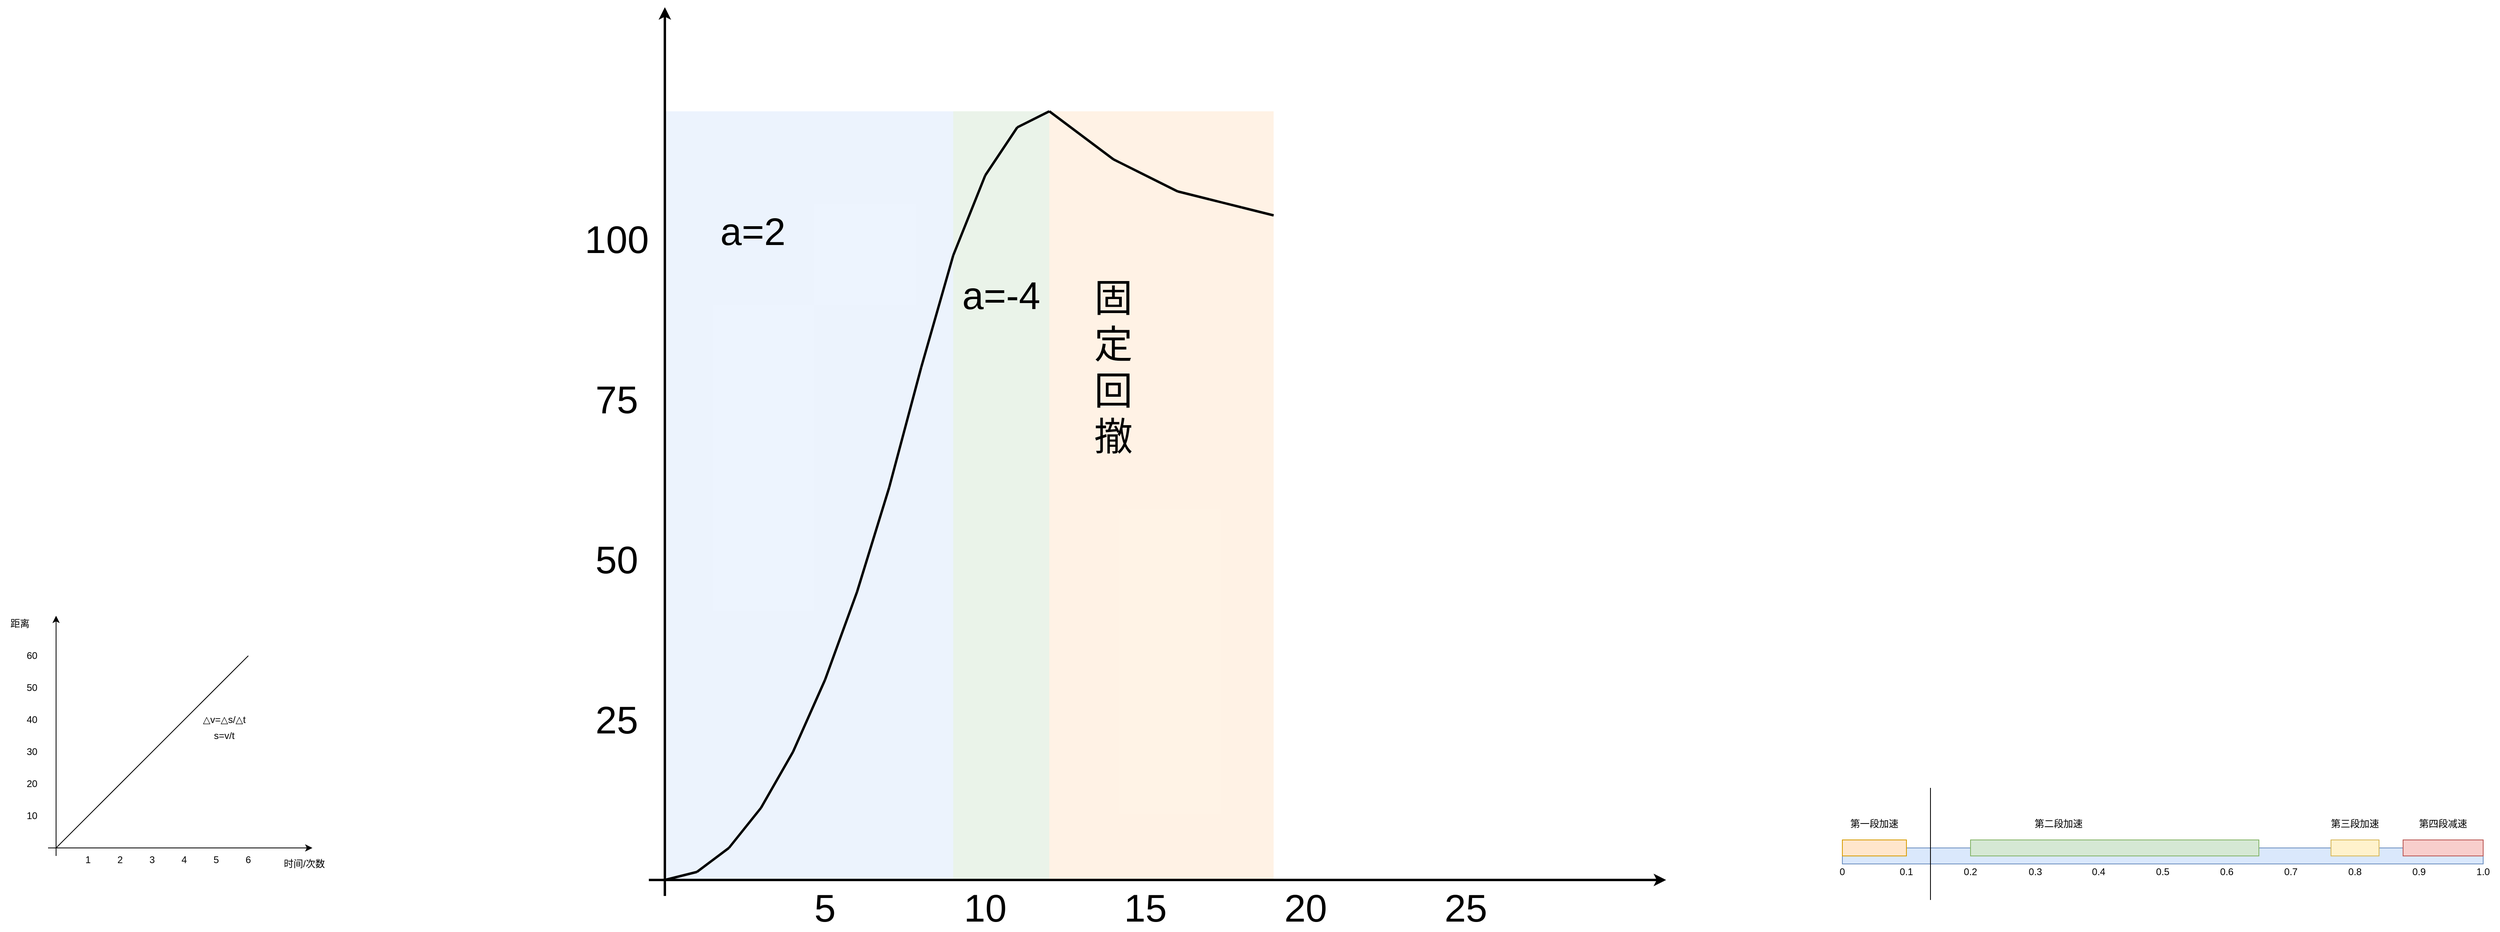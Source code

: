 <mxfile version="12.9.13" type="device"><diagram id="yZ6h5tJVhFr7oTZX8dEm" name="第 1 页"><mxGraphModel dx="1951" dy="2009" grid="1" gridSize="10" guides="1" tooltips="1" connect="1" arrows="1" fold="1" page="0" pageScale="1" pageWidth="827" pageHeight="1169" math="0" shadow="0"><root><mxCell id="0"/><mxCell id="1" parent="0"/><mxCell id="MFqDTdo8Ld3oD1qtgcwS-71" value="" style="rounded=0;whiteSpace=wrap;html=1;fontSize=48;fillColor=#ffe6cc;strokeColor=none;opacity=50;" parent="1" vertex="1"><mxGeometry x="1200" y="-640" width="280" height="960" as="geometry"/></mxCell><mxCell id="MFqDTdo8Ld3oD1qtgcwS-69" value="" style="rounded=0;whiteSpace=wrap;html=1;fontSize=48;fillColor=#d5e8d4;strokeColor=none;opacity=50;" parent="1" vertex="1"><mxGeometry x="1080" y="-640" width="120" height="960" as="geometry"/></mxCell><mxCell id="MFqDTdo8Ld3oD1qtgcwS-67" value="" style="rounded=0;whiteSpace=wrap;html=1;fontSize=48;fillColor=#dae8fc;strokeColor=none;opacity=50;" parent="1" vertex="1"><mxGeometry x="720" y="-640" width="360" height="960" as="geometry"/></mxCell><mxCell id="MFqDTdo8Ld3oD1qtgcwS-1" value="" style="endArrow=classic;html=1;" parent="1" edge="1"><mxGeometry width="50" height="50" relative="1" as="geometry"><mxPoint x="-40" y="290" as="sourcePoint"/><mxPoint x="-40" y="-10" as="targetPoint"/></mxGeometry></mxCell><mxCell id="MFqDTdo8Ld3oD1qtgcwS-2" value="" style="endArrow=classic;html=1;" parent="1" edge="1"><mxGeometry width="50" height="50" relative="1" as="geometry"><mxPoint x="-50" y="280" as="sourcePoint"/><mxPoint x="280" y="280" as="targetPoint"/></mxGeometry></mxCell><mxCell id="MFqDTdo8Ld3oD1qtgcwS-3" value="10" style="text;html=1;strokeColor=none;fillColor=none;align=center;verticalAlign=middle;whiteSpace=wrap;rounded=0;" parent="1" vertex="1"><mxGeometry x="-90" y="230" width="40" height="20" as="geometry"/></mxCell><mxCell id="MFqDTdo8Ld3oD1qtgcwS-4" value="40" style="text;html=1;strokeColor=none;fillColor=none;align=center;verticalAlign=middle;whiteSpace=wrap;rounded=0;" parent="1" vertex="1"><mxGeometry x="-90" y="110" width="40" height="20" as="geometry"/></mxCell><mxCell id="MFqDTdo8Ld3oD1qtgcwS-5" value="50" style="text;html=1;strokeColor=none;fillColor=none;align=center;verticalAlign=middle;whiteSpace=wrap;rounded=0;" parent="1" vertex="1"><mxGeometry x="-90" y="70" width="40" height="20" as="geometry"/></mxCell><mxCell id="MFqDTdo8Ld3oD1qtgcwS-6" value="2" style="text;html=1;strokeColor=none;fillColor=none;align=center;verticalAlign=middle;whiteSpace=wrap;rounded=0;" parent="1" vertex="1"><mxGeometry x="20" y="285" width="40" height="20" as="geometry"/></mxCell><mxCell id="MFqDTdo8Ld3oD1qtgcwS-7" value="4" style="text;html=1;strokeColor=none;fillColor=none;align=center;verticalAlign=middle;whiteSpace=wrap;rounded=0;" parent="1" vertex="1"><mxGeometry x="100" y="285" width="40" height="20" as="geometry"/></mxCell><mxCell id="MFqDTdo8Ld3oD1qtgcwS-8" value="6" style="text;html=1;strokeColor=none;fillColor=none;align=center;verticalAlign=middle;whiteSpace=wrap;rounded=0;" parent="1" vertex="1"><mxGeometry x="180" y="290" width="40" height="10" as="geometry"/></mxCell><mxCell id="MFqDTdo8Ld3oD1qtgcwS-10" value="" style="endArrow=none;html=1;" parent="1" edge="1"><mxGeometry width="50" height="50" relative="1" as="geometry"><mxPoint x="-40" y="280" as="sourcePoint"/><mxPoint x="200" y="40" as="targetPoint"/></mxGeometry></mxCell><mxCell id="MFqDTdo8Ld3oD1qtgcwS-11" value="时间/次数&lt;br&gt;" style="text;html=1;strokeColor=none;fillColor=none;align=center;verticalAlign=middle;whiteSpace=wrap;rounded=0;" parent="1" vertex="1"><mxGeometry x="240" y="290" width="60" height="20" as="geometry"/></mxCell><mxCell id="MFqDTdo8Ld3oD1qtgcwS-12" value="距离" style="text;html=1;strokeColor=none;fillColor=none;align=center;verticalAlign=middle;whiteSpace=wrap;rounded=0;" parent="1" vertex="1"><mxGeometry x="-110" y="-10" width="50" height="20" as="geometry"/></mxCell><mxCell id="MFqDTdo8Ld3oD1qtgcwS-13" value="△v=△s/△t" style="text;html=1;strokeColor=none;fillColor=none;align=center;verticalAlign=middle;whiteSpace=wrap;rounded=0;" parent="1" vertex="1"><mxGeometry x="140" y="110" width="60" height="20" as="geometry"/></mxCell><mxCell id="MFqDTdo8Ld3oD1qtgcwS-14" value="s=v/t" style="text;html=1;strokeColor=none;fillColor=none;align=center;verticalAlign=middle;whiteSpace=wrap;rounded=0;" parent="1" vertex="1"><mxGeometry x="140" y="130" width="60" height="20" as="geometry"/></mxCell><mxCell id="MFqDTdo8Ld3oD1qtgcwS-15" value="" style="endArrow=classic;html=1;strokeWidth=3;" parent="1" edge="1"><mxGeometry width="50" height="50" relative="1" as="geometry"><mxPoint x="700" y="320" as="sourcePoint"/><mxPoint x="1970" y="320" as="targetPoint"/></mxGeometry></mxCell><mxCell id="MFqDTdo8Ld3oD1qtgcwS-16" value="" style="endArrow=classic;html=1;strokeWidth=3;" parent="1" edge="1"><mxGeometry width="50" height="50" relative="1" as="geometry"><mxPoint x="720" y="340" as="sourcePoint"/><mxPoint x="720" y="-770" as="targetPoint"/></mxGeometry></mxCell><mxCell id="MFqDTdo8Ld3oD1qtgcwS-41" value="" style="endArrow=none;html=1;strokeWidth=3;" parent="1" edge="1"><mxGeometry width="50" height="50" relative="1" as="geometry"><mxPoint x="720" y="320" as="sourcePoint"/><mxPoint x="760" y="310" as="targetPoint"/></mxGeometry></mxCell><mxCell id="MFqDTdo8Ld3oD1qtgcwS-42" value="" style="endArrow=none;html=1;strokeWidth=3;" parent="1" edge="1"><mxGeometry width="50" height="50" relative="1" as="geometry"><mxPoint x="760" y="310" as="sourcePoint"/><mxPoint x="800" y="280" as="targetPoint"/></mxGeometry></mxCell><mxCell id="MFqDTdo8Ld3oD1qtgcwS-43" value="" style="endArrow=none;html=1;strokeWidth=3;" parent="1" edge="1"><mxGeometry width="50" height="50" relative="1" as="geometry"><mxPoint x="800" y="280" as="sourcePoint"/><mxPoint x="840" y="230" as="targetPoint"/></mxGeometry></mxCell><mxCell id="MFqDTdo8Ld3oD1qtgcwS-44" value="" style="endArrow=none;html=1;strokeWidth=3;" parent="1" edge="1"><mxGeometry width="50" height="50" relative="1" as="geometry"><mxPoint x="840" y="230" as="sourcePoint"/><mxPoint x="880" y="160" as="targetPoint"/></mxGeometry></mxCell><mxCell id="MFqDTdo8Ld3oD1qtgcwS-45" value="" style="endArrow=none;html=1;strokeWidth=3;" parent="1" edge="1"><mxGeometry width="50" height="50" relative="1" as="geometry"><mxPoint x="880" y="160" as="sourcePoint"/><mxPoint x="920" y="70" as="targetPoint"/></mxGeometry></mxCell><mxCell id="MFqDTdo8Ld3oD1qtgcwS-46" value="" style="endArrow=none;html=1;strokeWidth=3;" parent="1" edge="1"><mxGeometry width="50" height="50" relative="1" as="geometry"><mxPoint x="920" y="70" as="sourcePoint"/><mxPoint x="960" y="-40" as="targetPoint"/></mxGeometry></mxCell><mxCell id="MFqDTdo8Ld3oD1qtgcwS-47" value="" style="endArrow=none;html=1;strokeWidth=3;" parent="1" edge="1"><mxGeometry width="50" height="50" relative="1" as="geometry"><mxPoint x="960" y="-40" as="sourcePoint"/><mxPoint x="1000" y="-170" as="targetPoint"/></mxGeometry></mxCell><mxCell id="MFqDTdo8Ld3oD1qtgcwS-48" value="" style="endArrow=none;html=1;strokeWidth=3;" parent="1" edge="1"><mxGeometry width="50" height="50" relative="1" as="geometry"><mxPoint x="1000" y="-170" as="sourcePoint"/><mxPoint x="1040" y="-320" as="targetPoint"/></mxGeometry></mxCell><mxCell id="MFqDTdo8Ld3oD1qtgcwS-49" value="" style="endArrow=none;html=1;strokeWidth=3;" parent="1" edge="1"><mxGeometry width="50" height="50" relative="1" as="geometry"><mxPoint x="1040" y="-320" as="sourcePoint"/><mxPoint x="1080" y="-460" as="targetPoint"/></mxGeometry></mxCell><mxCell id="MFqDTdo8Ld3oD1qtgcwS-50" value="" style="endArrow=none;html=1;strokeWidth=3;" parent="1" edge="1"><mxGeometry width="50" height="50" relative="1" as="geometry"><mxPoint x="1080" y="-460" as="sourcePoint"/><mxPoint x="1120" y="-560" as="targetPoint"/></mxGeometry></mxCell><mxCell id="MFqDTdo8Ld3oD1qtgcwS-51" value="" style="endArrow=none;html=1;strokeWidth=3;" parent="1" edge="1"><mxGeometry width="50" height="50" relative="1" as="geometry"><mxPoint x="1120" y="-560" as="sourcePoint"/><mxPoint x="1160" y="-620" as="targetPoint"/></mxGeometry></mxCell><mxCell id="MFqDTdo8Ld3oD1qtgcwS-52" value="" style="endArrow=none;html=1;strokeWidth=3;" parent="1" edge="1"><mxGeometry width="50" height="50" relative="1" as="geometry"><mxPoint x="1160" y="-620" as="sourcePoint"/><mxPoint x="1200" y="-640" as="targetPoint"/></mxGeometry></mxCell><mxCell id="MFqDTdo8Ld3oD1qtgcwS-53" value="" style="endArrow=none;html=1;strokeWidth=3;" parent="1" edge="1"><mxGeometry width="50" height="50" relative="1" as="geometry"><mxPoint x="1200" y="-640" as="sourcePoint"/><mxPoint x="1240" y="-610" as="targetPoint"/></mxGeometry></mxCell><mxCell id="MFqDTdo8Ld3oD1qtgcwS-54" value="" style="endArrow=none;html=1;strokeWidth=3;" parent="1" edge="1"><mxGeometry width="50" height="50" relative="1" as="geometry"><mxPoint x="1240" y="-610" as="sourcePoint"/><mxPoint x="1280" y="-580" as="targetPoint"/></mxGeometry></mxCell><mxCell id="MFqDTdo8Ld3oD1qtgcwS-55" value="" style="endArrow=none;html=1;strokeWidth=3;" parent="1" edge="1"><mxGeometry width="50" height="50" relative="1" as="geometry"><mxPoint x="1280" y="-580" as="sourcePoint"/><mxPoint x="1320" y="-560" as="targetPoint"/></mxGeometry></mxCell><mxCell id="MFqDTdo8Ld3oD1qtgcwS-56" value="" style="endArrow=none;html=1;strokeWidth=3;" parent="1" edge="1"><mxGeometry width="50" height="50" relative="1" as="geometry"><mxPoint x="1320" y="-560" as="sourcePoint"/><mxPoint x="1360" y="-540" as="targetPoint"/></mxGeometry></mxCell><mxCell id="MFqDTdo8Ld3oD1qtgcwS-57" value="" style="endArrow=none;html=1;strokeWidth=3;" parent="1" edge="1"><mxGeometry width="50" height="50" relative="1" as="geometry"><mxPoint x="1360" y="-540" as="sourcePoint"/><mxPoint x="1400" y="-530" as="targetPoint"/></mxGeometry></mxCell><mxCell id="MFqDTdo8Ld3oD1qtgcwS-58" value="" style="endArrow=none;html=1;strokeWidth=3;" parent="1" edge="1"><mxGeometry width="50" height="50" relative="1" as="geometry"><mxPoint x="1400" y="-530" as="sourcePoint"/><mxPoint x="1440" y="-520" as="targetPoint"/></mxGeometry></mxCell><mxCell id="MFqDTdo8Ld3oD1qtgcwS-59" value="" style="endArrow=none;html=1;strokeWidth=3;" parent="1" edge="1"><mxGeometry width="50" height="50" relative="1" as="geometry"><mxPoint x="1440" y="-520" as="sourcePoint"/><mxPoint x="1480.0" y="-510" as="targetPoint"/></mxGeometry></mxCell><mxCell id="MFqDTdo8Ld3oD1qtgcwS-60" value="5" style="text;html=1;strokeColor=none;fillColor=none;align=center;verticalAlign=middle;whiteSpace=wrap;rounded=0;fontSize=48;" parent="1" vertex="1"><mxGeometry x="900" y="345" width="40" height="20" as="geometry"/></mxCell><mxCell id="MFqDTdo8Ld3oD1qtgcwS-62" value="10" style="text;html=1;strokeColor=none;fillColor=none;align=center;verticalAlign=middle;whiteSpace=wrap;rounded=0;fontSize=48;" parent="1" vertex="1"><mxGeometry x="1100" y="345" width="40" height="20" as="geometry"/></mxCell><mxCell id="MFqDTdo8Ld3oD1qtgcwS-63" value="15" style="text;html=1;strokeColor=none;fillColor=none;align=center;verticalAlign=middle;whiteSpace=wrap;rounded=0;fontSize=48;" parent="1" vertex="1"><mxGeometry x="1300" y="345" width="40" height="20" as="geometry"/></mxCell><mxCell id="MFqDTdo8Ld3oD1qtgcwS-65" value="20" style="text;html=1;strokeColor=none;fillColor=none;align=center;verticalAlign=middle;whiteSpace=wrap;rounded=0;fontSize=48;" parent="1" vertex="1"><mxGeometry x="1500" y="345" width="40" height="20" as="geometry"/></mxCell><mxCell id="MFqDTdo8Ld3oD1qtgcwS-66" value="25" style="text;html=1;strokeColor=none;fillColor=none;align=center;verticalAlign=middle;whiteSpace=wrap;rounded=0;fontSize=48;" parent="1" vertex="1"><mxGeometry x="1700" y="345" width="40" height="20" as="geometry"/></mxCell><mxCell id="MFqDTdo8Ld3oD1qtgcwS-68" value="a=2" style="text;html=1;strokeColor=none;fillColor=none;align=center;verticalAlign=middle;whiteSpace=wrap;rounded=0;fontSize=48;" parent="1" vertex="1"><mxGeometry x="810" y="-500" width="40" height="20" as="geometry"/></mxCell><mxCell id="MFqDTdo8Ld3oD1qtgcwS-70" value="a=-4" style="text;html=1;strokeColor=none;fillColor=none;align=center;verticalAlign=middle;whiteSpace=wrap;rounded=0;fontSize=48;" parent="1" vertex="1"><mxGeometry x="1120" y="-420" width="40" height="20" as="geometry"/></mxCell><mxCell id="MFqDTdo8Ld3oD1qtgcwS-72" value="固定回撤" style="text;html=1;strokeColor=none;fillColor=none;align=center;verticalAlign=middle;whiteSpace=wrap;rounded=0;fontSize=48;" parent="1" vertex="1"><mxGeometry x="1260" y="-330" width="40" height="20" as="geometry"/></mxCell><mxCell id="MFqDTdo8Ld3oD1qtgcwS-75" value="25" style="text;html=1;strokeColor=none;fillColor=none;align=center;verticalAlign=middle;whiteSpace=wrap;rounded=0;fontSize=48;" parent="1" vertex="1"><mxGeometry x="640" y="110" width="40" height="20" as="geometry"/></mxCell><mxCell id="MFqDTdo8Ld3oD1qtgcwS-76" value="50" style="text;html=1;strokeColor=none;fillColor=none;align=center;verticalAlign=middle;whiteSpace=wrap;rounded=0;fontSize=48;" parent="1" vertex="1"><mxGeometry x="640" y="-90" width="40" height="20" as="geometry"/></mxCell><mxCell id="MFqDTdo8Ld3oD1qtgcwS-78" value="75" style="text;html=1;strokeColor=none;fillColor=none;align=center;verticalAlign=middle;whiteSpace=wrap;rounded=0;fontSize=48;" parent="1" vertex="1"><mxGeometry x="640" y="-290" width="40" height="20" as="geometry"/></mxCell><mxCell id="MFqDTdo8Ld3oD1qtgcwS-79" value="100" style="text;html=1;strokeColor=none;fillColor=none;align=center;verticalAlign=middle;whiteSpace=wrap;rounded=0;fontSize=48;" parent="1" vertex="1"><mxGeometry x="640" y="-490" width="40" height="20" as="geometry"/></mxCell><mxCell id="MFqDTdo8Ld3oD1qtgcwS-82" value="" style="rounded=0;whiteSpace=wrap;html=1;fillColor=#dae8fc;strokeColor=#6c8ebf;" parent="1" vertex="1"><mxGeometry x="2190" y="280" width="800" height="20" as="geometry"/></mxCell><mxCell id="MFqDTdo8Ld3oD1qtgcwS-83" value="0.1&lt;br&gt;" style="text;html=1;strokeColor=none;fillColor=none;align=center;verticalAlign=middle;whiteSpace=wrap;rounded=0;" parent="1" vertex="1"><mxGeometry x="2250" y="300" width="40" height="20" as="geometry"/></mxCell><mxCell id="MFqDTdo8Ld3oD1qtgcwS-84" value="0.2" style="text;html=1;strokeColor=none;fillColor=none;align=center;verticalAlign=middle;whiteSpace=wrap;rounded=0;" parent="1" vertex="1"><mxGeometry x="2330" y="300" width="40" height="20" as="geometry"/></mxCell><mxCell id="MFqDTdo8Ld3oD1qtgcwS-85" value="0.3" style="text;html=1;strokeColor=none;fillColor=none;align=center;verticalAlign=middle;whiteSpace=wrap;rounded=0;" parent="1" vertex="1"><mxGeometry x="2411" y="300" width="40" height="20" as="geometry"/></mxCell><mxCell id="MFqDTdo8Ld3oD1qtgcwS-86" value="0.4" style="text;html=1;strokeColor=none;fillColor=none;align=center;verticalAlign=middle;whiteSpace=wrap;rounded=0;" parent="1" vertex="1"><mxGeometry x="2490" y="300" width="40" height="20" as="geometry"/></mxCell><mxCell id="MFqDTdo8Ld3oD1qtgcwS-87" value="0.5" style="text;html=1;strokeColor=none;fillColor=none;align=center;verticalAlign=middle;whiteSpace=wrap;rounded=0;" parent="1" vertex="1"><mxGeometry x="2570" y="300" width="40" height="20" as="geometry"/></mxCell><mxCell id="MFqDTdo8Ld3oD1qtgcwS-88" value="0.6" style="text;html=1;strokeColor=none;fillColor=none;align=center;verticalAlign=middle;whiteSpace=wrap;rounded=0;" parent="1" vertex="1"><mxGeometry x="2650" y="300" width="40" height="20" as="geometry"/></mxCell><mxCell id="MFqDTdo8Ld3oD1qtgcwS-89" value="0.7" style="text;html=1;strokeColor=none;fillColor=none;align=center;verticalAlign=middle;whiteSpace=wrap;rounded=0;" parent="1" vertex="1"><mxGeometry x="2730" y="300" width="40" height="20" as="geometry"/></mxCell><mxCell id="MFqDTdo8Ld3oD1qtgcwS-90" value="0.8" style="text;html=1;strokeColor=none;fillColor=none;align=center;verticalAlign=middle;whiteSpace=wrap;rounded=0;" parent="1" vertex="1"><mxGeometry x="2810" y="300" width="40" height="20" as="geometry"/></mxCell><mxCell id="MFqDTdo8Ld3oD1qtgcwS-91" value="0.9" style="text;html=1;strokeColor=none;fillColor=none;align=center;verticalAlign=middle;whiteSpace=wrap;rounded=0;" parent="1" vertex="1"><mxGeometry x="2890" y="300" width="40" height="20" as="geometry"/></mxCell><mxCell id="MFqDTdo8Ld3oD1qtgcwS-92" value="1.0" style="text;html=1;strokeColor=none;fillColor=none;align=center;verticalAlign=middle;whiteSpace=wrap;rounded=0;" parent="1" vertex="1"><mxGeometry x="2970" y="300" width="40" height="20" as="geometry"/></mxCell><mxCell id="MFqDTdo8Ld3oD1qtgcwS-93" value="0" style="text;html=1;strokeColor=none;fillColor=none;align=center;verticalAlign=middle;whiteSpace=wrap;rounded=0;" parent="1" vertex="1"><mxGeometry x="2170" y="300" width="40" height="20" as="geometry"/></mxCell><mxCell id="MFqDTdo8Ld3oD1qtgcwS-94" value="" style="rounded=0;whiteSpace=wrap;html=1;fillColor=#ffe6cc;strokeColor=#d79b00;" parent="1" vertex="1"><mxGeometry x="2190" y="270" width="80" height="20" as="geometry"/></mxCell><mxCell id="MFqDTdo8Ld3oD1qtgcwS-95" value="" style="rounded=0;whiteSpace=wrap;html=1;fillColor=#d5e8d4;strokeColor=#82b366;" parent="1" vertex="1"><mxGeometry x="2350" y="270" width="360" height="20" as="geometry"/></mxCell><mxCell id="MFqDTdo8Ld3oD1qtgcwS-96" value="" style="rounded=0;whiteSpace=wrap;html=1;fillColor=#fff2cc;strokeColor=#d6b656;" parent="1" vertex="1"><mxGeometry x="2800" y="270" width="60" height="20" as="geometry"/></mxCell><mxCell id="MFqDTdo8Ld3oD1qtgcwS-97" value="" style="rounded=0;whiteSpace=wrap;html=1;fillColor=#f8cecc;strokeColor=#b85450;" parent="1" vertex="1"><mxGeometry x="2890" y="270" width="100" height="20" as="geometry"/></mxCell><mxCell id="MFqDTdo8Ld3oD1qtgcwS-98" value="第一段加速" style="text;html=1;strokeColor=none;fillColor=none;align=center;verticalAlign=middle;whiteSpace=wrap;rounded=0;" parent="1" vertex="1"><mxGeometry x="2190" y="240" width="80" height="20" as="geometry"/></mxCell><mxCell id="MFqDTdo8Ld3oD1qtgcwS-99" value="第二段加速" style="text;html=1;strokeColor=none;fillColor=none;align=center;verticalAlign=middle;whiteSpace=wrap;rounded=0;" parent="1" vertex="1"><mxGeometry x="2420" y="240" width="80" height="20" as="geometry"/></mxCell><mxCell id="MFqDTdo8Ld3oD1qtgcwS-100" value="第三段加速" style="text;html=1;strokeColor=none;fillColor=none;align=center;verticalAlign=middle;whiteSpace=wrap;rounded=0;" parent="1" vertex="1"><mxGeometry x="2790" y="240" width="80" height="20" as="geometry"/></mxCell><mxCell id="MFqDTdo8Ld3oD1qtgcwS-101" value="第四段减速" style="text;html=1;strokeColor=none;fillColor=none;align=center;verticalAlign=middle;whiteSpace=wrap;rounded=0;" parent="1" vertex="1"><mxGeometry x="2900" y="240" width="80" height="20" as="geometry"/></mxCell><mxCell id="XDs_oqA7Ao5iOYJ6iMGZ-1" value="1" style="text;html=1;strokeColor=none;fillColor=none;align=center;verticalAlign=middle;whiteSpace=wrap;rounded=0;" vertex="1" parent="1"><mxGeometry x="-20" y="285" width="40" height="20" as="geometry"/></mxCell><mxCell id="XDs_oqA7Ao5iOYJ6iMGZ-2" style="edgeStyle=orthogonalEdgeStyle;rounded=0;orthogonalLoop=1;jettySize=auto;html=1;exitX=0.5;exitY=1;exitDx=0;exitDy=0;" edge="1" parent="1" source="MFqDTdo8Ld3oD1qtgcwS-7" target="MFqDTdo8Ld3oD1qtgcwS-7"><mxGeometry relative="1" as="geometry"/></mxCell><mxCell id="XDs_oqA7Ao5iOYJ6iMGZ-3" value="3" style="text;html=1;strokeColor=none;fillColor=none;align=center;verticalAlign=middle;whiteSpace=wrap;rounded=0;" vertex="1" parent="1"><mxGeometry x="60" y="285" width="40" height="20" as="geometry"/></mxCell><mxCell id="XDs_oqA7Ao5iOYJ6iMGZ-4" value="5" style="text;html=1;strokeColor=none;fillColor=none;align=center;verticalAlign=middle;whiteSpace=wrap;rounded=0;" vertex="1" parent="1"><mxGeometry x="140" y="285" width="40" height="20" as="geometry"/></mxCell><mxCell id="XDs_oqA7Ao5iOYJ6iMGZ-5" value="20" style="text;html=1;strokeColor=none;fillColor=none;align=center;verticalAlign=middle;whiteSpace=wrap;rounded=0;" vertex="1" parent="1"><mxGeometry x="-90" y="190" width="40" height="20" as="geometry"/></mxCell><mxCell id="XDs_oqA7Ao5iOYJ6iMGZ-6" value="30" style="text;html=1;strokeColor=none;fillColor=none;align=center;verticalAlign=middle;whiteSpace=wrap;rounded=0;" vertex="1" parent="1"><mxGeometry x="-90" y="150" width="40" height="20" as="geometry"/></mxCell><mxCell id="XDs_oqA7Ao5iOYJ6iMGZ-8" value="60" style="text;html=1;strokeColor=none;fillColor=none;align=center;verticalAlign=middle;whiteSpace=wrap;rounded=0;" vertex="1" parent="1"><mxGeometry x="-90" y="30" width="40" height="20" as="geometry"/></mxCell><mxCell id="XDs_oqA7Ao5iOYJ6iMGZ-11" value="" style="endArrow=none;html=1;" edge="1" parent="1"><mxGeometry width="50" height="50" relative="1" as="geometry"><mxPoint x="2300" y="345" as="sourcePoint"/><mxPoint x="2300" y="205" as="targetPoint"/></mxGeometry></mxCell></root></mxGraphModel></diagram></mxfile>